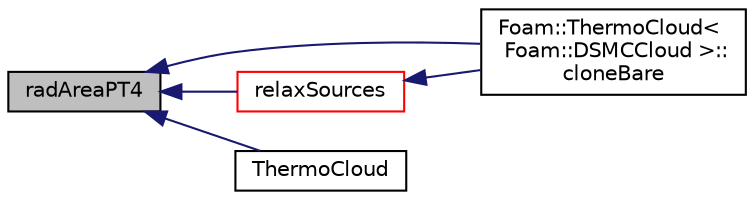 digraph "radAreaPT4"
{
  bgcolor="transparent";
  edge [fontname="Helvetica",fontsize="10",labelfontname="Helvetica",labelfontsize="10"];
  node [fontname="Helvetica",fontsize="10",shape=record];
  rankdir="LR";
  Node1 [label="radAreaPT4",height=0.2,width=0.4,color="black", fillcolor="grey75", style="filled", fontcolor="black"];
  Node1 -> Node2 [dir="back",color="midnightblue",fontsize="10",style="solid",fontname="Helvetica"];
  Node2 [label="Foam::ThermoCloud\<\l Foam::DSMCCloud \>::\lcloneBare",height=0.2,width=0.4,color="black",URL="$a02662.html#aea3a1f8b31395de01b43cb27de2d39eb",tooltip="Construct and return bare clone based on (this) with new name. "];
  Node1 -> Node3 [dir="back",color="midnightblue",fontsize="10",style="solid",fontname="Helvetica"];
  Node3 [label="relaxSources",height=0.2,width=0.4,color="red",URL="$a02662.html#a513557e0b75f538dafa50a7dd91aafcf",tooltip="Apply relaxation to (steady state) cloud sources. "];
  Node3 -> Node2 [dir="back",color="midnightblue",fontsize="10",style="solid",fontname="Helvetica"];
  Node1 -> Node4 [dir="back",color="midnightblue",fontsize="10",style="solid",fontname="Helvetica"];
  Node4 [label="ThermoCloud",height=0.2,width=0.4,color="black",URL="$a02662.html#a4a52b6fc5badc4bedb4d030488e855de",tooltip="Copy constructor with new name. "];
}

